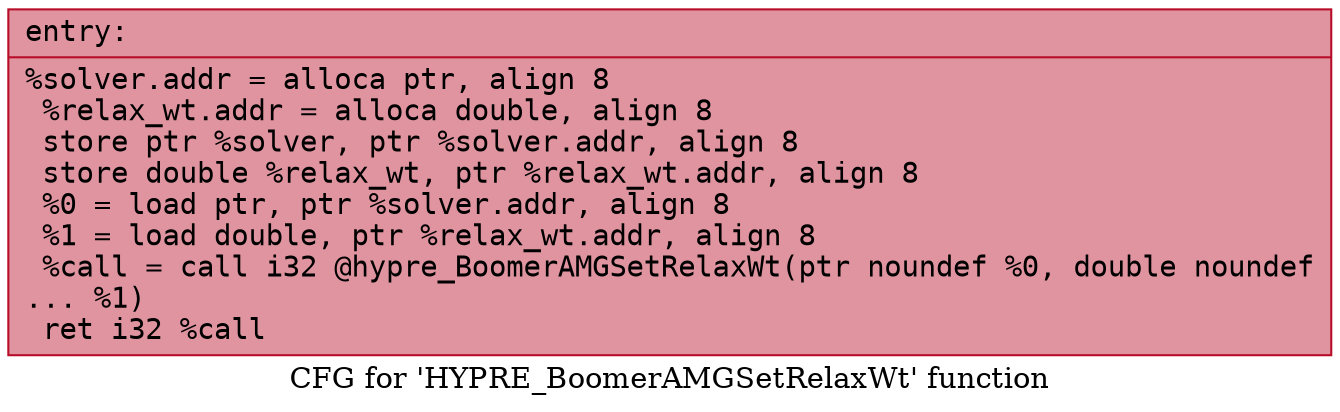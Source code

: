 digraph "CFG for 'HYPRE_BoomerAMGSetRelaxWt' function" {
	label="CFG for 'HYPRE_BoomerAMGSetRelaxWt' function";

	Node0x55f5a9a78d80 [shape=record,color="#b70d28ff", style=filled, fillcolor="#b70d2870" fontname="Courier",label="{entry:\l|  %solver.addr = alloca ptr, align 8\l  %relax_wt.addr = alloca double, align 8\l  store ptr %solver, ptr %solver.addr, align 8\l  store double %relax_wt, ptr %relax_wt.addr, align 8\l  %0 = load ptr, ptr %solver.addr, align 8\l  %1 = load double, ptr %relax_wt.addr, align 8\l  %call = call i32 @hypre_BoomerAMGSetRelaxWt(ptr noundef %0, double noundef\l... %1)\l  ret i32 %call\l}"];
}
